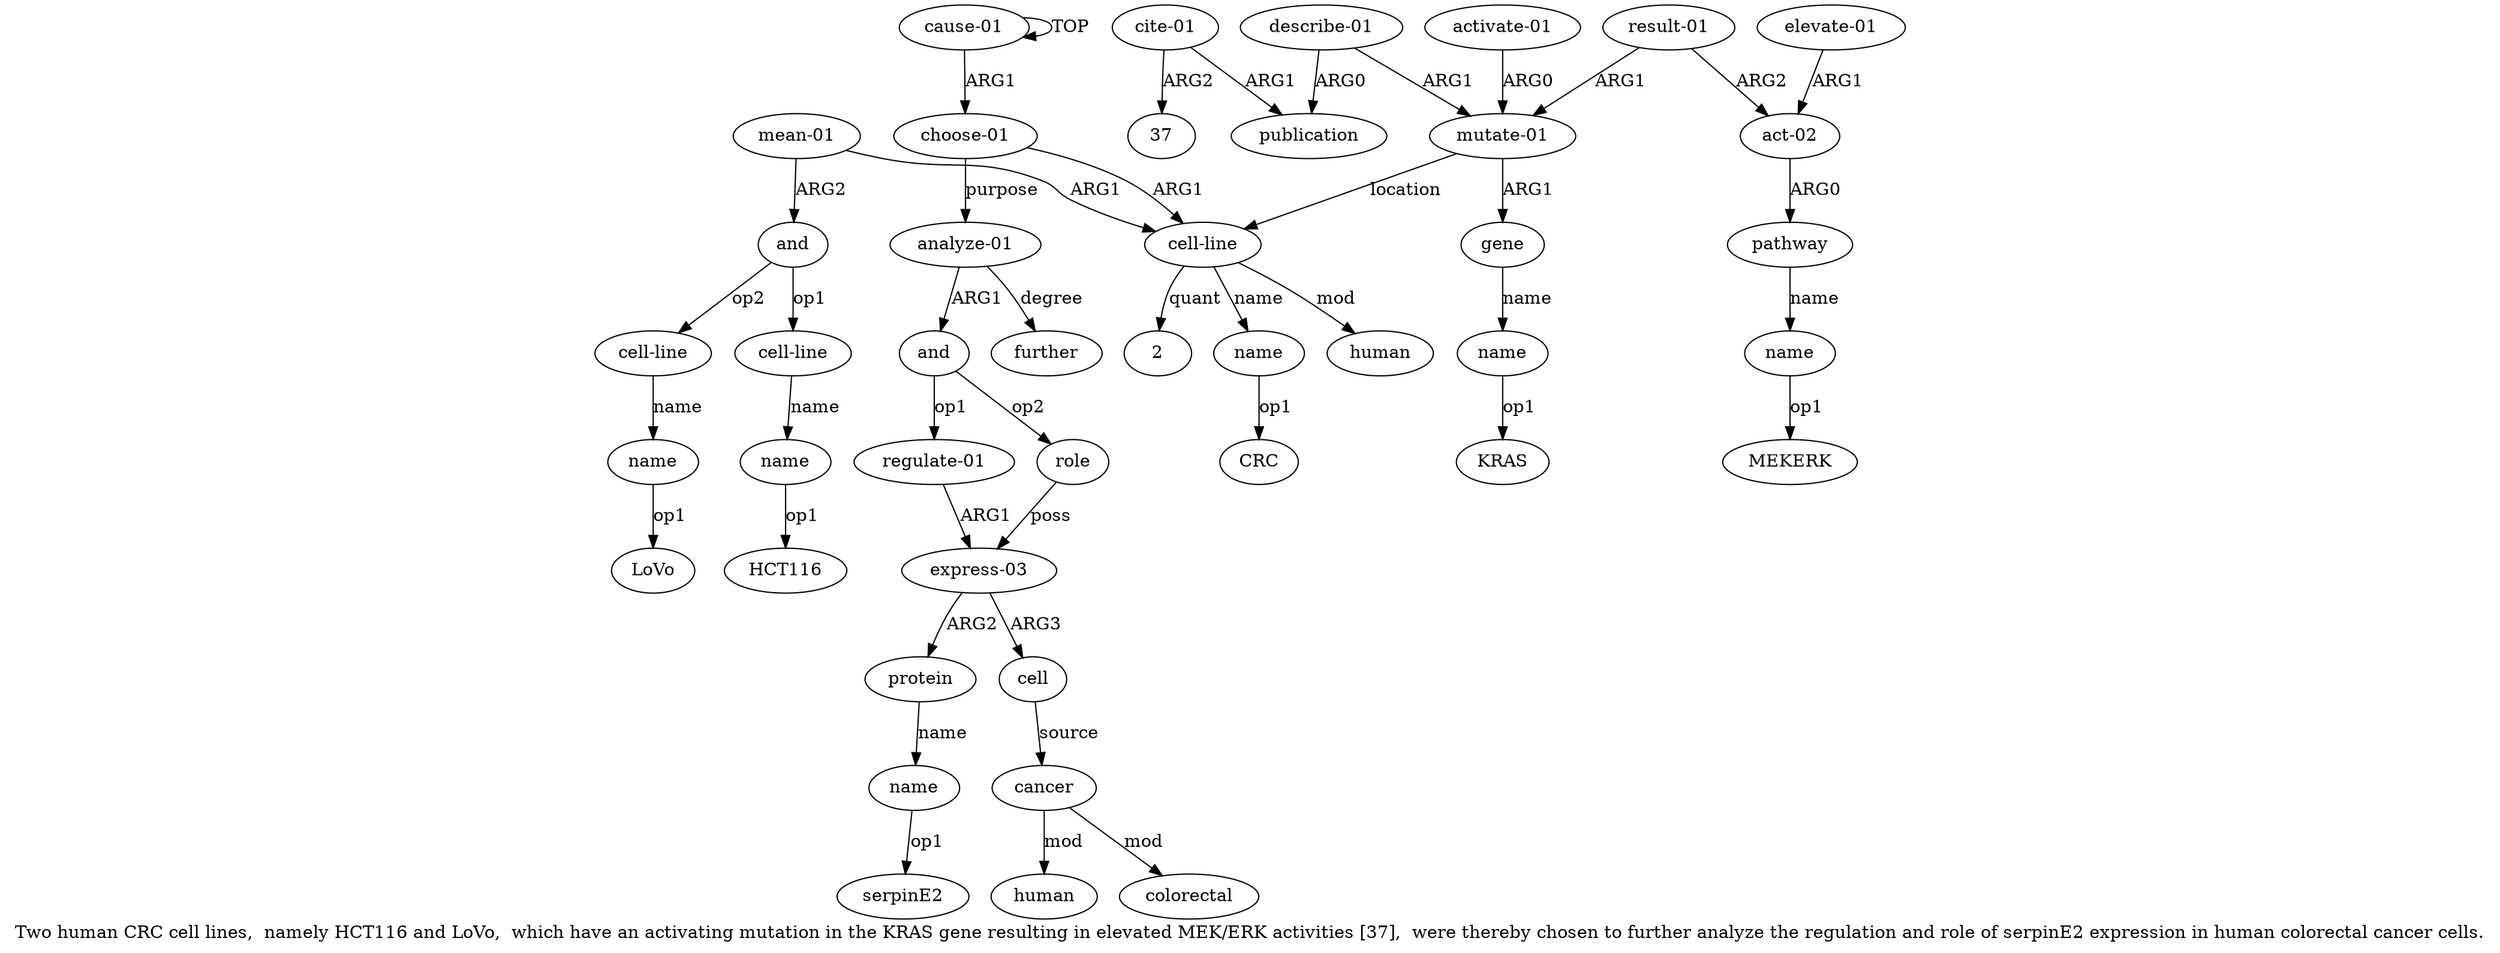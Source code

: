 digraph  {
	graph [label="Two human CRC cell lines,  namely HCT116 and LoVo,  which have an activating mutation in the KRAS gene resulting in elevated MEK/\
ERK activities [37],  were thereby chosen to further analyze the regulation and role of serpinE2 expression in human colorectal \
cancer cells."];
	node [label="\N"];
	a20	 [color=black,
		gold_ind=20,
		gold_label=name,
		label=name,
		test_ind=20,
		test_label=name];
	"a20 HCT116"	 [color=black,
		gold_ind=-1,
		gold_label=HCT116,
		label=HCT116,
		test_ind=-1,
		test_label=HCT116];
	a20 -> "a20 HCT116" [key=0,
	color=black,
	gold_label=op1,
	label=op1,
	test_label=op1];
a21 [color=black,
	gold_ind=21,
	gold_label="cell-line",
	label="cell-line",
	test_ind=21,
	test_label="cell-line"];
a22 [color=black,
	gold_ind=22,
	gold_label=name,
	label=name,
	test_ind=22,
	test_label=name];
a21 -> a22 [key=0,
color=black,
gold_label=name,
label=name,
test_label=name];
"a22 LoVo" [color=black,
gold_ind=-1,
gold_label=LoVo,
label=LoVo,
test_ind=-1,
test_label=LoVo];
a22 -> "a22 LoVo" [key=0,
color=black,
gold_label=op1,
label=op1,
test_label=op1];
a23 [color=black,
gold_ind=23,
gold_label="analyze-01",
label="analyze-01",
test_ind=23,
test_label="analyze-01"];
a24 [color=black,
gold_ind=24,
gold_label=and,
label=and,
test_ind=24,
test_label=and];
a23 -> a24 [key=0,
color=black,
gold_label=ARG1,
label=ARG1,
test_label=ARG1];
a34 [color=black,
gold_ind=34,
gold_label=further,
label=further,
test_ind=34,
test_label=further];
a23 -> a34 [key=0,
color=black,
gold_label=degree,
label=degree,
test_label=degree];
a25 [color=black,
gold_ind=25,
gold_label="regulate-01",
label="regulate-01",
test_ind=25,
test_label="regulate-01"];
a24 -> a25 [key=0,
color=black,
gold_label=op1,
label=op1,
test_label=op1];
a33 [color=black,
gold_ind=33,
gold_label=role,
label=role,
test_ind=33,
test_label=role];
a24 -> a33 [key=0,
color=black,
gold_label=op2,
label=op2,
test_label=op2];
a26 [color=black,
gold_ind=26,
gold_label="express-03",
label="express-03",
test_ind=26,
test_label="express-03"];
a25 -> a26 [key=0,
color=black,
gold_label=ARG1,
label=ARG1,
test_label=ARG1];
a27 [color=black,
gold_ind=27,
gold_label=protein,
label=protein,
test_ind=27,
test_label=protein];
a26 -> a27 [key=0,
color=black,
gold_label=ARG2,
label=ARG2,
test_label=ARG2];
a29 [color=black,
gold_ind=29,
gold_label=cell,
label=cell,
test_ind=29,
test_label=cell];
a26 -> a29 [key=0,
color=black,
gold_label=ARG3,
label=ARG3,
test_label=ARG3];
a28 [color=black,
gold_ind=28,
gold_label=name,
label=name,
test_ind=28,
test_label=name];
a27 -> a28 [key=0,
color=black,
gold_label=name,
label=name,
test_label=name];
"a28 serpinE2" [color=black,
gold_ind=-1,
gold_label=serpinE2,
label=serpinE2,
test_ind=-1,
test_label=serpinE2];
a28 -> "a28 serpinE2" [key=0,
color=black,
gold_label=op1,
label=op1,
test_label=op1];
a30 [color=black,
gold_ind=30,
gold_label=cancer,
label=cancer,
test_ind=30,
test_label=cancer];
a29 -> a30 [key=0,
color=black,
gold_label=source,
label=source,
test_label=source];
a31 [color=black,
gold_ind=31,
gold_label=colorectal,
label=colorectal,
test_ind=31,
test_label=colorectal];
a30 -> a31 [key=0,
color=black,
gold_label=mod,
label=mod,
test_label=mod];
a32 [color=black,
gold_ind=32,
gold_label=human,
label=human,
test_ind=32,
test_label=human];
a30 -> a32 [key=0,
color=black,
gold_label=mod,
label=mod,
test_label=mod];
a33 -> a26 [key=0,
color=black,
gold_label=poss,
label=poss,
test_label=poss];
"a3 CRC" [color=black,
gold_ind=-1,
gold_label=CRC,
label=CRC,
test_ind=-1,
test_label=CRC];
"a11 MEKERK" [color=black,
gold_ind=-1,
gold_label=MEKERK,
label=MEKERK,
test_ind=-1,
test_label=MEKERK];
a15 [color=black,
gold_ind=15,
gold_label=publication,
label=publication,
test_ind=15,
test_label=publication];
a14 [color=black,
gold_ind=14,
gold_label="describe-01",
label="describe-01",
test_ind=14,
test_label="describe-01"];
a14 -> a15 [key=0,
color=black,
gold_label=ARG0,
label=ARG0,
test_label=ARG0];
a5 [color=black,
gold_ind=5,
gold_label="mutate-01",
label="mutate-01",
test_ind=5,
test_label="mutate-01"];
a14 -> a5 [key=0,
color=black,
gold_label=ARG1,
label=ARG1,
test_label=ARG1];
a17 [color=black,
gold_ind=17,
gold_label="mean-01",
label="mean-01",
test_ind=17,
test_label="mean-01"];
a18 [color=black,
gold_ind=18,
gold_label=and,
label=and,
test_ind=18,
test_label=and];
a17 -> a18 [key=0,
color=black,
gold_label=ARG2,
label=ARG2,
test_label=ARG2];
a2 [color=black,
gold_ind=2,
gold_label="cell-line",
label="cell-line",
test_ind=2,
test_label="cell-line"];
a17 -> a2 [key=0,
color=black,
gold_label=ARG1,
label=ARG1,
test_label=ARG1];
a16 [color=black,
gold_ind=16,
gold_label="cite-01",
label="cite-01",
test_ind=16,
test_label="cite-01"];
a16 -> a15 [key=0,
color=black,
gold_label=ARG1,
label=ARG1,
test_label=ARG1];
"a16 37" [color=black,
gold_ind=-1,
gold_label=37,
label=37,
test_ind=-1,
test_label=37];
a16 -> "a16 37" [key=0,
color=black,
gold_label=ARG2,
label=ARG2,
test_label=ARG2];
a11 [color=black,
gold_ind=11,
gold_label=name,
label=name,
test_ind=11,
test_label=name];
a11 -> "a11 MEKERK" [key=0,
color=black,
gold_label=op1,
label=op1,
test_label=op1];
a10 [color=black,
gold_ind=10,
gold_label=pathway,
label=pathway,
test_ind=10,
test_label=pathway];
a10 -> a11 [key=0,
color=black,
gold_label=name,
label=name,
test_label=name];
a13 [color=black,
gold_ind=13,
gold_label="activate-01",
label="activate-01",
test_ind=13,
test_label="activate-01"];
a13 -> a5 [key=0,
color=black,
gold_label=ARG0,
label=ARG0,
test_label=ARG0];
a12 [color=black,
gold_ind=12,
gold_label="elevate-01",
label="elevate-01",
test_ind=12,
test_label="elevate-01"];
a9 [color=black,
gold_ind=9,
gold_label="act-02",
label="act-02",
test_ind=9,
test_label="act-02"];
a12 -> a9 [key=0,
color=black,
gold_label=ARG1,
label=ARG1,
test_label=ARG1];
a19 [color=black,
gold_ind=19,
gold_label="cell-line",
label="cell-line",
test_ind=19,
test_label="cell-line"];
a19 -> a20 [key=0,
color=black,
gold_label=name,
label=name,
test_label=name];
a18 -> a21 [key=0,
color=black,
gold_label=op2,
label=op2,
test_label=op2];
a18 -> a19 [key=0,
color=black,
gold_label=op1,
label=op1,
test_label=op1];
"a2 2" [color=black,
gold_ind=-1,
gold_label=2,
label=2,
test_ind=-1,
test_label=2];
a1 [color=black,
gold_ind=1,
gold_label="choose-01",
label="choose-01",
test_ind=1,
test_label="choose-01"];
a1 -> a23 [key=0,
color=black,
gold_label=purpose,
label=purpose,
test_label=purpose];
a1 -> a2 [key=0,
color=black,
gold_label=ARG1,
label=ARG1,
test_label=ARG1];
a0 [color=black,
gold_ind=0,
gold_label="cause-01",
label="cause-01",
test_ind=0,
test_label="cause-01"];
a0 -> a1 [key=0,
color=black,
gold_label=ARG1,
label=ARG1,
test_label=ARG1];
a0 -> a0 [key=0,
color=black,
gold_label=TOP,
label=TOP,
test_label=TOP];
a3 [color=black,
gold_ind=3,
gold_label=name,
label=name,
test_ind=3,
test_label=name];
a3 -> "a3 CRC" [key=0,
color=black,
gold_label=op1,
label=op1,
test_label=op1];
a2 -> "a2 2" [key=0,
color=black,
gold_label=quant,
label=quant,
test_label=quant];
a2 -> a3 [key=0,
color=black,
gold_label=name,
label=name,
test_label=name];
a4 [color=black,
gold_ind=4,
gold_label=human,
label=human,
test_ind=4,
test_label=human];
a2 -> a4 [key=0,
color=black,
gold_label=mod,
label=mod,
test_label=mod];
a5 -> a2 [key=0,
color=black,
gold_label=location,
label=location,
test_label=location];
a6 [color=black,
gold_ind=6,
gold_label=gene,
label=gene,
test_ind=6,
test_label=gene];
a5 -> a6 [key=0,
color=black,
gold_label=ARG1,
label=ARG1,
test_label=ARG1];
a7 [color=black,
gold_ind=7,
gold_label=name,
label=name,
test_ind=7,
test_label=name];
"a7 KRAS" [color=black,
gold_ind=-1,
gold_label=KRAS,
label=KRAS,
test_ind=-1,
test_label=KRAS];
a7 -> "a7 KRAS" [key=0,
color=black,
gold_label=op1,
label=op1,
test_label=op1];
a6 -> a7 [key=0,
color=black,
gold_label=name,
label=name,
test_label=name];
a9 -> a10 [key=0,
color=black,
gold_label=ARG0,
label=ARG0,
test_label=ARG0];
a8 [color=black,
gold_ind=8,
gold_label="result-01",
label="result-01",
test_ind=8,
test_label="result-01"];
a8 -> a5 [key=0,
color=black,
gold_label=ARG1,
label=ARG1,
test_label=ARG1];
a8 -> a9 [key=0,
color=black,
gold_label=ARG2,
label=ARG2,
test_label=ARG2];
}
